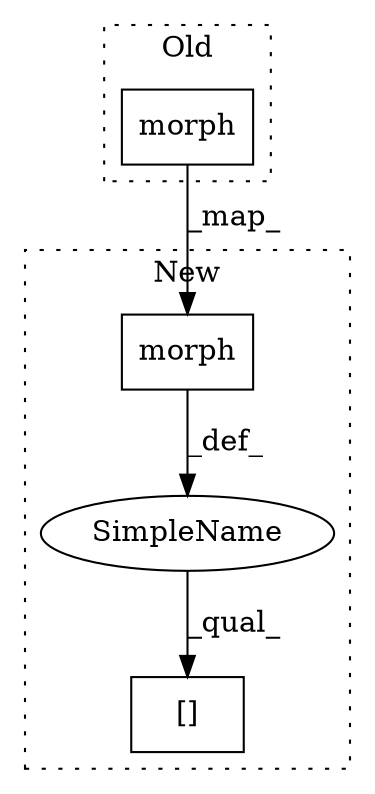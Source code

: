 digraph G {
subgraph cluster0 {
1 [label="morph" a="32" s="9369,9404" l="6,1" shape="box"];
label = "Old";
style="dotted";
}
subgraph cluster1 {
2 [label="morph" a="32" s="9503,9538" l="6,1" shape="box"];
3 [label="[]" a="2" s="9503,9563" l="37,1" shape="box"];
4 [label="SimpleName" a="42" s="" l="" shape="ellipse"];
label = "New";
style="dotted";
}
1 -> 2 [label="_map_"];
2 -> 4 [label="_def_"];
4 -> 3 [label="_qual_"];
}